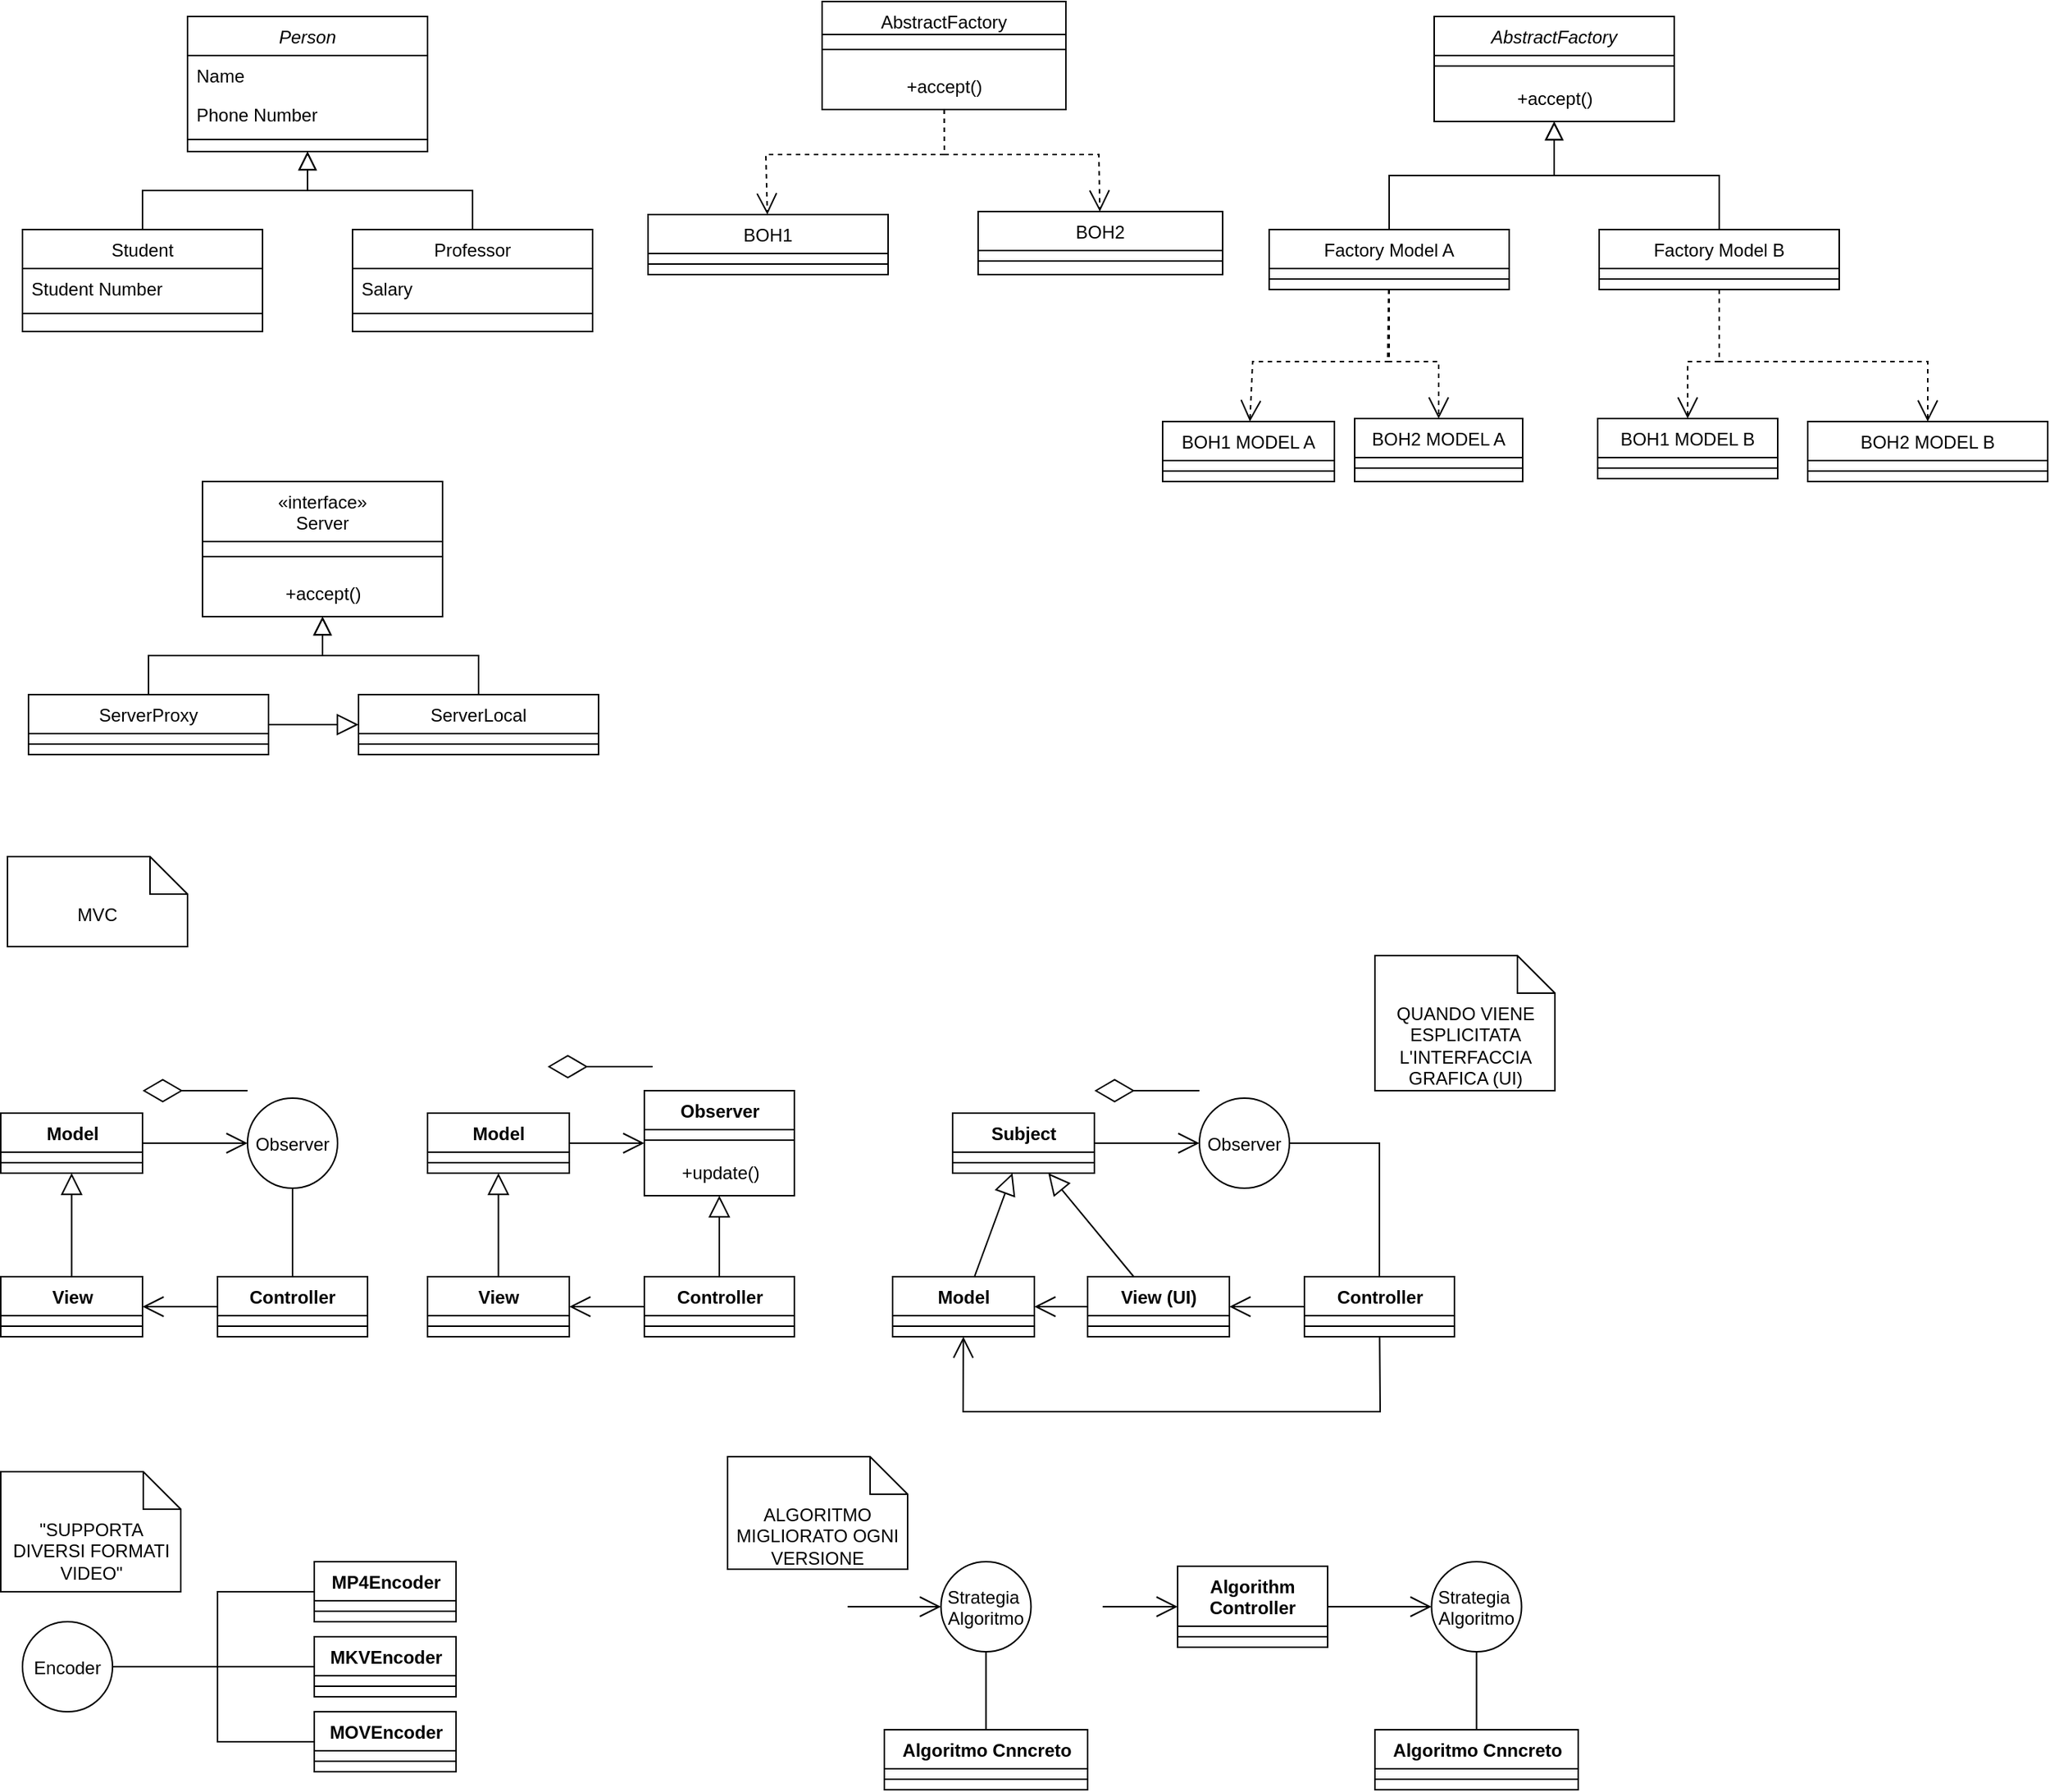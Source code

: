 <mxfile version="26.0.14">
  <diagram id="C5RBs43oDa-KdzZeNtuy" name="Page-1">
    <mxGraphModel dx="1050" dy="569" grid="1" gridSize="10" guides="1" tooltips="1" connect="1" arrows="1" fold="1" page="1" pageScale="1" pageWidth="827" pageHeight="1169" math="0" shadow="0">
      <root>
        <mxCell id="WIyWlLk6GJQsqaUBKTNV-0" />
        <mxCell id="WIyWlLk6GJQsqaUBKTNV-1" parent="WIyWlLk6GJQsqaUBKTNV-0" />
        <mxCell id="zkfFHV4jXpPFQw0GAbJ--0" value="Person" style="swimlane;fontStyle=2;align=center;verticalAlign=top;childLayout=stackLayout;horizontal=1;startSize=26;horizontalStack=0;resizeParent=1;resizeLast=0;collapsible=1;marginBottom=0;rounded=0;shadow=0;strokeWidth=1;" parent="WIyWlLk6GJQsqaUBKTNV-1" vertex="1">
          <mxGeometry x="140" y="10" width="160" height="90" as="geometry">
            <mxRectangle x="230" y="140" width="160" height="26" as="alternateBounds" />
          </mxGeometry>
        </mxCell>
        <mxCell id="zkfFHV4jXpPFQw0GAbJ--1" value="Name" style="text;align=left;verticalAlign=top;spacingLeft=4;spacingRight=4;overflow=hidden;rotatable=0;points=[[0,0.5],[1,0.5]];portConstraint=eastwest;" parent="zkfFHV4jXpPFQw0GAbJ--0" vertex="1">
          <mxGeometry y="26" width="160" height="26" as="geometry" />
        </mxCell>
        <mxCell id="zkfFHV4jXpPFQw0GAbJ--2" value="Phone Number" style="text;align=left;verticalAlign=top;spacingLeft=4;spacingRight=4;overflow=hidden;rotatable=0;points=[[0,0.5],[1,0.5]];portConstraint=eastwest;rounded=0;shadow=0;html=0;" parent="zkfFHV4jXpPFQw0GAbJ--0" vertex="1">
          <mxGeometry y="52" width="160" height="26" as="geometry" />
        </mxCell>
        <mxCell id="zkfFHV4jXpPFQw0GAbJ--4" value="" style="line;html=1;strokeWidth=1;align=left;verticalAlign=middle;spacingTop=-1;spacingLeft=3;spacingRight=3;rotatable=0;labelPosition=right;points=[];portConstraint=eastwest;" parent="zkfFHV4jXpPFQw0GAbJ--0" vertex="1">
          <mxGeometry y="78" width="160" height="8" as="geometry" />
        </mxCell>
        <mxCell id="zkfFHV4jXpPFQw0GAbJ--6" value="Student" style="swimlane;fontStyle=0;align=center;verticalAlign=top;childLayout=stackLayout;horizontal=1;startSize=26;horizontalStack=0;resizeParent=1;resizeLast=0;collapsible=1;marginBottom=0;rounded=0;shadow=0;strokeWidth=1;" parent="WIyWlLk6GJQsqaUBKTNV-1" vertex="1">
          <mxGeometry x="30" y="152" width="160" height="68" as="geometry">
            <mxRectangle x="120" y="360" width="160" height="26" as="alternateBounds" />
          </mxGeometry>
        </mxCell>
        <mxCell id="zkfFHV4jXpPFQw0GAbJ--7" value="Student Number" style="text;align=left;verticalAlign=top;spacingLeft=4;spacingRight=4;overflow=hidden;rotatable=0;points=[[0,0.5],[1,0.5]];portConstraint=eastwest;" parent="zkfFHV4jXpPFQw0GAbJ--6" vertex="1">
          <mxGeometry y="26" width="160" height="26" as="geometry" />
        </mxCell>
        <mxCell id="zkfFHV4jXpPFQw0GAbJ--9" value="" style="line;html=1;strokeWidth=1;align=left;verticalAlign=middle;spacingTop=-1;spacingLeft=3;spacingRight=3;rotatable=0;labelPosition=right;points=[];portConstraint=eastwest;" parent="zkfFHV4jXpPFQw0GAbJ--6" vertex="1">
          <mxGeometry y="52" width="160" height="8" as="geometry" />
        </mxCell>
        <mxCell id="zkfFHV4jXpPFQw0GAbJ--12" value="" style="endArrow=block;endSize=10;endFill=0;shadow=0;strokeWidth=1;rounded=0;curved=0;edgeStyle=elbowEdgeStyle;elbow=vertical;" parent="WIyWlLk6GJQsqaUBKTNV-1" source="zkfFHV4jXpPFQw0GAbJ--6" target="zkfFHV4jXpPFQw0GAbJ--0" edge="1">
          <mxGeometry width="160" relative="1" as="geometry">
            <mxPoint x="190" y="63" as="sourcePoint" />
            <mxPoint x="190" y="63" as="targetPoint" />
          </mxGeometry>
        </mxCell>
        <mxCell id="zkfFHV4jXpPFQw0GAbJ--13" value="Professor" style="swimlane;fontStyle=0;align=center;verticalAlign=top;childLayout=stackLayout;horizontal=1;startSize=26;horizontalStack=0;resizeParent=1;resizeLast=0;collapsible=1;marginBottom=0;rounded=0;shadow=0;strokeWidth=1;" parent="WIyWlLk6GJQsqaUBKTNV-1" vertex="1">
          <mxGeometry x="250" y="152" width="160" height="68" as="geometry">
            <mxRectangle x="340" y="380" width="170" height="26" as="alternateBounds" />
          </mxGeometry>
        </mxCell>
        <mxCell id="zkfFHV4jXpPFQw0GAbJ--14" value="Salary" style="text;align=left;verticalAlign=top;spacingLeft=4;spacingRight=4;overflow=hidden;rotatable=0;points=[[0,0.5],[1,0.5]];portConstraint=eastwest;" parent="zkfFHV4jXpPFQw0GAbJ--13" vertex="1">
          <mxGeometry y="26" width="160" height="26" as="geometry" />
        </mxCell>
        <mxCell id="zkfFHV4jXpPFQw0GAbJ--15" value="" style="line;html=1;strokeWidth=1;align=left;verticalAlign=middle;spacingTop=-1;spacingLeft=3;spacingRight=3;rotatable=0;labelPosition=right;points=[];portConstraint=eastwest;" parent="zkfFHV4jXpPFQw0GAbJ--13" vertex="1">
          <mxGeometry y="52" width="160" height="8" as="geometry" />
        </mxCell>
        <mxCell id="zkfFHV4jXpPFQw0GAbJ--16" value="" style="endArrow=block;endSize=10;endFill=0;shadow=0;strokeWidth=1;rounded=0;curved=0;edgeStyle=elbowEdgeStyle;elbow=vertical;" parent="WIyWlLk6GJQsqaUBKTNV-1" source="zkfFHV4jXpPFQw0GAbJ--13" target="zkfFHV4jXpPFQw0GAbJ--0" edge="1">
          <mxGeometry width="160" relative="1" as="geometry">
            <mxPoint x="200" y="233" as="sourcePoint" />
            <mxPoint x="300" y="131" as="targetPoint" />
          </mxGeometry>
        </mxCell>
        <mxCell id="jRXq9o4tD8H6yFAI-L7B-64" value="View" style="swimlane;fontStyle=1;align=center;verticalAlign=top;childLayout=stackLayout;horizontal=1;startSize=26;horizontalStack=0;resizeParent=1;resizeParentMax=0;resizeLast=0;collapsible=1;marginBottom=0;whiteSpace=wrap;html=1;" parent="WIyWlLk6GJQsqaUBKTNV-1" vertex="1">
          <mxGeometry x="15.5" y="850" width="94.5" height="40" as="geometry" />
        </mxCell>
        <mxCell id="jRXq9o4tD8H6yFAI-L7B-66" value="" style="line;strokeWidth=1;fillColor=none;align=left;verticalAlign=middle;spacingTop=-1;spacingLeft=3;spacingRight=3;rotatable=0;labelPosition=right;points=[];portConstraint=eastwest;strokeColor=inherit;" parent="jRXq9o4tD8H6yFAI-L7B-64" vertex="1">
          <mxGeometry y="26" width="94.5" height="14" as="geometry" />
        </mxCell>
        <mxCell id="jRXq9o4tD8H6yFAI-L7B-68" value="Model" style="swimlane;fontStyle=1;align=center;verticalAlign=top;childLayout=stackLayout;horizontal=1;startSize=26;horizontalStack=0;resizeParent=1;resizeParentMax=0;resizeLast=0;collapsible=1;marginBottom=0;whiteSpace=wrap;html=1;" parent="WIyWlLk6GJQsqaUBKTNV-1" vertex="1">
          <mxGeometry x="15.5" y="741" width="94.5" height="40" as="geometry" />
        </mxCell>
        <mxCell id="jRXq9o4tD8H6yFAI-L7B-70" value="" style="line;strokeWidth=1;fillColor=none;align=left;verticalAlign=middle;spacingTop=-1;spacingLeft=3;spacingRight=3;rotatable=0;labelPosition=right;points=[];portConstraint=eastwest;strokeColor=inherit;" parent="jRXq9o4tD8H6yFAI-L7B-68" vertex="1">
          <mxGeometry y="26" width="94.5" height="14" as="geometry" />
        </mxCell>
        <mxCell id="jRXq9o4tD8H6yFAI-L7B-72" value="Controller" style="swimlane;fontStyle=1;align=center;verticalAlign=top;childLayout=stackLayout;horizontal=1;startSize=26;horizontalStack=0;resizeParent=1;resizeParentMax=0;resizeLast=0;collapsible=1;marginBottom=0;whiteSpace=wrap;html=1;" parent="WIyWlLk6GJQsqaUBKTNV-1" vertex="1">
          <mxGeometry x="160" y="850" width="100" height="40" as="geometry" />
        </mxCell>
        <mxCell id="jRXq9o4tD8H6yFAI-L7B-74" value="" style="line;strokeWidth=1;fillColor=none;align=left;verticalAlign=middle;spacingTop=-1;spacingLeft=3;spacingRight=3;rotatable=0;labelPosition=right;points=[];portConstraint=eastwest;strokeColor=inherit;" parent="jRXq9o4tD8H6yFAI-L7B-72" vertex="1">
          <mxGeometry y="26" width="100" height="14" as="geometry" />
        </mxCell>
        <mxCell id="jRXq9o4tD8H6yFAI-L7B-76" value="" style="endArrow=open;endFill=1;endSize=12;html=1;rounded=0;" parent="WIyWlLk6GJQsqaUBKTNV-1" source="jRXq9o4tD8H6yFAI-L7B-72" target="jRXq9o4tD8H6yFAI-L7B-64" edge="1">
          <mxGeometry width="160" relative="1" as="geometry">
            <mxPoint x="-48.5" y="889" as="sourcePoint" />
            <mxPoint x="11.5" y="889" as="targetPoint" />
          </mxGeometry>
        </mxCell>
        <mxCell id="jRXq9o4tD8H6yFAI-L7B-86" style="edgeStyle=orthogonalEdgeStyle;rounded=0;orthogonalLoop=1;jettySize=auto;html=1;entryX=0.5;entryY=0;entryDx=0;entryDy=0;strokeColor=default;curved=0;endArrow=none;endFill=0;startFill=0;" parent="WIyWlLk6GJQsqaUBKTNV-1" source="jRXq9o4tD8H6yFAI-L7B-104" target="jRXq9o4tD8H6yFAI-L7B-72" edge="1">
          <mxGeometry relative="1" as="geometry">
            <mxPoint x="210" y="789.5" as="sourcePoint" />
          </mxGeometry>
        </mxCell>
        <mxCell id="jRXq9o4tD8H6yFAI-L7B-82" value="" style="endArrow=open;endFill=1;endSize=12;html=1;rounded=0;" parent="WIyWlLk6GJQsqaUBKTNV-1" source="jRXq9o4tD8H6yFAI-L7B-68" target="jRXq9o4tD8H6yFAI-L7B-104" edge="1">
          <mxGeometry width="160" relative="1" as="geometry">
            <mxPoint x="15.5" y="758" as="sourcePoint" />
            <mxPoint x="181.5" y="761" as="targetPoint" />
          </mxGeometry>
        </mxCell>
        <mxCell id="jRXq9o4tD8H6yFAI-L7B-84" value="" style="endArrow=block;endFill=0;endSize=12;html=1;rounded=0;" parent="WIyWlLk6GJQsqaUBKTNV-1" source="jRXq9o4tD8H6yFAI-L7B-64" target="jRXq9o4tD8H6yFAI-L7B-68" edge="1">
          <mxGeometry width="160" relative="1" as="geometry">
            <mxPoint x="91.5" y="860" as="sourcePoint" />
            <mxPoint x="251.5" y="860" as="targetPoint" />
          </mxGeometry>
        </mxCell>
        <mxCell id="jRXq9o4tD8H6yFAI-L7B-87" value="MVC" style="shape=note2;boundedLbl=1;whiteSpace=wrap;html=1;size=25;verticalAlign=top;align=center;" parent="WIyWlLk6GJQsqaUBKTNV-1" vertex="1">
          <mxGeometry x="20" y="570" width="120" height="60" as="geometry" />
        </mxCell>
        <mxCell id="jRXq9o4tD8H6yFAI-L7B-88" value="View" style="swimlane;fontStyle=1;align=center;verticalAlign=top;childLayout=stackLayout;horizontal=1;startSize=26;horizontalStack=0;resizeParent=1;resizeParentMax=0;resizeLast=0;collapsible=1;marginBottom=0;whiteSpace=wrap;html=1;" parent="WIyWlLk6GJQsqaUBKTNV-1" vertex="1">
          <mxGeometry x="300" y="850" width="94.5" height="40" as="geometry" />
        </mxCell>
        <mxCell id="jRXq9o4tD8H6yFAI-L7B-89" value="" style="line;strokeWidth=1;fillColor=none;align=left;verticalAlign=middle;spacingTop=-1;spacingLeft=3;spacingRight=3;rotatable=0;labelPosition=right;points=[];portConstraint=eastwest;strokeColor=inherit;" parent="jRXq9o4tD8H6yFAI-L7B-88" vertex="1">
          <mxGeometry y="26" width="94.5" height="14" as="geometry" />
        </mxCell>
        <mxCell id="jRXq9o4tD8H6yFAI-L7B-90" value="Model" style="swimlane;fontStyle=1;align=center;verticalAlign=top;childLayout=stackLayout;horizontal=1;startSize=26;horizontalStack=0;resizeParent=1;resizeParentMax=0;resizeLast=0;collapsible=1;marginBottom=0;whiteSpace=wrap;html=1;" parent="WIyWlLk6GJQsqaUBKTNV-1" vertex="1">
          <mxGeometry x="300" y="741" width="94.5" height="40" as="geometry" />
        </mxCell>
        <mxCell id="jRXq9o4tD8H6yFAI-L7B-91" value="" style="line;strokeWidth=1;fillColor=none;align=left;verticalAlign=middle;spacingTop=-1;spacingLeft=3;spacingRight=3;rotatable=0;labelPosition=right;points=[];portConstraint=eastwest;strokeColor=inherit;" parent="jRXq9o4tD8H6yFAI-L7B-90" vertex="1">
          <mxGeometry y="26" width="94.5" height="14" as="geometry" />
        </mxCell>
        <mxCell id="jRXq9o4tD8H6yFAI-L7B-92" value="Controller" style="swimlane;fontStyle=1;align=center;verticalAlign=top;childLayout=stackLayout;horizontal=1;startSize=26;horizontalStack=0;resizeParent=1;resizeParentMax=0;resizeLast=0;collapsible=1;marginBottom=0;whiteSpace=wrap;html=1;" parent="WIyWlLk6GJQsqaUBKTNV-1" vertex="1">
          <mxGeometry x="444.5" y="850" width="100" height="40" as="geometry" />
        </mxCell>
        <mxCell id="jRXq9o4tD8H6yFAI-L7B-93" value="" style="line;strokeWidth=1;fillColor=none;align=left;verticalAlign=middle;spacingTop=-1;spacingLeft=3;spacingRight=3;rotatable=0;labelPosition=right;points=[];portConstraint=eastwest;strokeColor=inherit;" parent="jRXq9o4tD8H6yFAI-L7B-92" vertex="1">
          <mxGeometry y="26" width="100" height="14" as="geometry" />
        </mxCell>
        <mxCell id="jRXq9o4tD8H6yFAI-L7B-94" value="" style="endArrow=open;endFill=1;endSize=12;html=1;rounded=0;" parent="WIyWlLk6GJQsqaUBKTNV-1" source="jRXq9o4tD8H6yFAI-L7B-92" target="jRXq9o4tD8H6yFAI-L7B-88" edge="1">
          <mxGeometry width="160" relative="1" as="geometry">
            <mxPoint x="236" y="889" as="sourcePoint" />
            <mxPoint x="296" y="889" as="targetPoint" />
          </mxGeometry>
        </mxCell>
        <mxCell id="jRXq9o4tD8H6yFAI-L7B-97" value="" style="endArrow=open;endFill=1;endSize=12;html=1;rounded=0;" parent="WIyWlLk6GJQsqaUBKTNV-1" source="jRXq9o4tD8H6yFAI-L7B-90" target="jRXq9o4tD8H6yFAI-L7B-99" edge="1">
          <mxGeometry width="160" relative="1" as="geometry">
            <mxPoint x="300" y="758" as="sourcePoint" />
            <mxPoint x="466" y="761" as="targetPoint" />
          </mxGeometry>
        </mxCell>
        <mxCell id="jRXq9o4tD8H6yFAI-L7B-98" value="" style="endArrow=block;endFill=0;endSize=12;html=1;rounded=0;" parent="WIyWlLk6GJQsqaUBKTNV-1" source="jRXq9o4tD8H6yFAI-L7B-88" target="jRXq9o4tD8H6yFAI-L7B-90" edge="1">
          <mxGeometry width="160" relative="1" as="geometry">
            <mxPoint x="376" y="860" as="sourcePoint" />
            <mxPoint x="536" y="860" as="targetPoint" />
          </mxGeometry>
        </mxCell>
        <mxCell id="jRXq9o4tD8H6yFAI-L7B-99" value="Observer" style="swimlane;fontStyle=1;align=center;verticalAlign=top;childLayout=stackLayout;horizontal=1;startSize=26;horizontalStack=0;resizeParent=1;resizeParentMax=0;resizeLast=0;collapsible=1;marginBottom=0;whiteSpace=wrap;html=1;" parent="WIyWlLk6GJQsqaUBKTNV-1" vertex="1">
          <mxGeometry x="444.5" y="726" width="100" height="70" as="geometry" />
        </mxCell>
        <mxCell id="jRXq9o4tD8H6yFAI-L7B-100" value="" style="line;strokeWidth=1;fillColor=none;align=left;verticalAlign=middle;spacingTop=-1;spacingLeft=3;spacingRight=3;rotatable=0;labelPosition=right;points=[];portConstraint=eastwest;strokeColor=inherit;" parent="jRXq9o4tD8H6yFAI-L7B-99" vertex="1">
          <mxGeometry y="26" width="100" height="14" as="geometry" />
        </mxCell>
        <mxCell id="jRXq9o4tD8H6yFAI-L7B-102" value="+update()" style="text;html=1;align=center;verticalAlign=middle;resizable=0;points=[];autosize=1;strokeColor=none;fillColor=none;" parent="jRXq9o4tD8H6yFAI-L7B-99" vertex="1">
          <mxGeometry y="40" width="100" height="30" as="geometry" />
        </mxCell>
        <mxCell id="jRXq9o4tD8H6yFAI-L7B-103" value="" style="endArrow=block;endFill=0;endSize=12;html=1;rounded=0;" parent="WIyWlLk6GJQsqaUBKTNV-1" source="jRXq9o4tD8H6yFAI-L7B-92" target="jRXq9o4tD8H6yFAI-L7B-99" edge="1">
          <mxGeometry width="160" relative="1" as="geometry">
            <mxPoint x="580" y="858.5" as="sourcePoint" />
            <mxPoint x="580" y="789.5" as="targetPoint" />
          </mxGeometry>
        </mxCell>
        <mxCell id="jRXq9o4tD8H6yFAI-L7B-104" value="Observer" style="ellipse;" parent="WIyWlLk6GJQsqaUBKTNV-1" vertex="1">
          <mxGeometry x="180" y="731" width="60" height="60" as="geometry" />
        </mxCell>
        <mxCell id="jRXq9o4tD8H6yFAI-L7B-110" value="ServerProxy" style="swimlane;fontStyle=0;align=center;verticalAlign=top;childLayout=stackLayout;horizontal=1;startSize=26;horizontalStack=0;resizeParent=1;resizeLast=0;collapsible=1;marginBottom=0;rounded=0;shadow=0;strokeWidth=1;" parent="WIyWlLk6GJQsqaUBKTNV-1" vertex="1">
          <mxGeometry x="34" y="462" width="160" height="40" as="geometry">
            <mxRectangle x="120" y="360" width="160" height="26" as="alternateBounds" />
          </mxGeometry>
        </mxCell>
        <mxCell id="jRXq9o4tD8H6yFAI-L7B-112" value="" style="line;html=1;strokeWidth=1;align=left;verticalAlign=middle;spacingTop=-1;spacingLeft=3;spacingRight=3;rotatable=0;labelPosition=right;points=[];portConstraint=eastwest;" parent="jRXq9o4tD8H6yFAI-L7B-110" vertex="1">
          <mxGeometry y="26" width="160" height="14" as="geometry" />
        </mxCell>
        <mxCell id="jRXq9o4tD8H6yFAI-L7B-113" value="" style="endArrow=block;endSize=10;endFill=0;shadow=0;strokeWidth=1;rounded=0;curved=0;edgeStyle=elbowEdgeStyle;elbow=vertical;" parent="WIyWlLk6GJQsqaUBKTNV-1" source="jRXq9o4tD8H6yFAI-L7B-110" target="jRXq9o4tD8H6yFAI-L7B-122" edge="1">
          <mxGeometry width="160" relative="1" as="geometry">
            <mxPoint x="194" y="373" as="sourcePoint" />
            <mxPoint x="219.5" y="391" as="targetPoint" />
          </mxGeometry>
        </mxCell>
        <mxCell id="jRXq9o4tD8H6yFAI-L7B-114" value="ServerLocal" style="swimlane;fontStyle=0;align=center;verticalAlign=top;childLayout=stackLayout;horizontal=1;startSize=26;horizontalStack=0;resizeParent=1;resizeLast=0;collapsible=1;marginBottom=0;rounded=0;shadow=0;strokeWidth=1;" parent="WIyWlLk6GJQsqaUBKTNV-1" vertex="1">
          <mxGeometry x="254" y="462" width="160" height="40" as="geometry">
            <mxRectangle x="340" y="380" width="170" height="26" as="alternateBounds" />
          </mxGeometry>
        </mxCell>
        <mxCell id="jRXq9o4tD8H6yFAI-L7B-116" value="" style="line;html=1;strokeWidth=1;align=left;verticalAlign=middle;spacingTop=-1;spacingLeft=3;spacingRight=3;rotatable=0;labelPosition=right;points=[];portConstraint=eastwest;" parent="jRXq9o4tD8H6yFAI-L7B-114" vertex="1">
          <mxGeometry y="26" width="160" height="14" as="geometry" />
        </mxCell>
        <mxCell id="jRXq9o4tD8H6yFAI-L7B-117" value="" style="endArrow=block;endSize=10;endFill=0;shadow=0;strokeWidth=1;rounded=0;curved=0;edgeStyle=elbowEdgeStyle;elbow=vertical;" parent="WIyWlLk6GJQsqaUBKTNV-1" source="jRXq9o4tD8H6yFAI-L7B-114" target="jRXq9o4tD8H6yFAI-L7B-122" edge="1">
          <mxGeometry width="160" relative="1" as="geometry">
            <mxPoint x="204" y="543" as="sourcePoint" />
            <mxPoint x="219.5" y="391" as="targetPoint" />
          </mxGeometry>
        </mxCell>
        <mxCell id="jRXq9o4tD8H6yFAI-L7B-122" value="«interface»&#xa;Server" style="swimlane;fontStyle=0;align=center;verticalAlign=top;childLayout=stackLayout;horizontal=1;startSize=40;horizontalStack=0;resizeParent=1;resizeLast=0;collapsible=1;marginBottom=0;rounded=0;shadow=0;strokeWidth=1;" parent="WIyWlLk6GJQsqaUBKTNV-1" vertex="1">
          <mxGeometry x="150" y="320" width="160" height="90" as="geometry">
            <mxRectangle x="530" y="280" width="170" height="26" as="alternateBounds" />
          </mxGeometry>
        </mxCell>
        <mxCell id="jRXq9o4tD8H6yFAI-L7B-124" value="" style="line;html=1;strokeWidth=1;align=left;verticalAlign=middle;spacingTop=-1;spacingLeft=3;spacingRight=3;rotatable=0;labelPosition=right;points=[];portConstraint=eastwest;" parent="jRXq9o4tD8H6yFAI-L7B-122" vertex="1">
          <mxGeometry y="40" width="160" height="20" as="geometry" />
        </mxCell>
        <mxCell id="jRXq9o4tD8H6yFAI-L7B-130" value="+accept()" style="text;html=1;align=center;verticalAlign=middle;resizable=0;points=[];autosize=1;strokeColor=none;fillColor=none;" parent="jRXq9o4tD8H6yFAI-L7B-122" vertex="1">
          <mxGeometry y="60" width="160" height="30" as="geometry" />
        </mxCell>
        <mxCell id="jRXq9o4tD8H6yFAI-L7B-132" value="" style="endArrow=block;endFill=0;endSize=12;html=1;rounded=0;" parent="WIyWlLk6GJQsqaUBKTNV-1" source="jRXq9o4tD8H6yFAI-L7B-110" target="jRXq9o4tD8H6yFAI-L7B-114" edge="1">
          <mxGeometry width="160" relative="1" as="geometry">
            <mxPoint x="-30" y="390" as="sourcePoint" />
            <mxPoint x="130" y="390" as="targetPoint" />
          </mxGeometry>
        </mxCell>
        <mxCell id="jRXq9o4tD8H6yFAI-L7B-133" value="Encoder" style="ellipse;" parent="WIyWlLk6GJQsqaUBKTNV-1" vertex="1">
          <mxGeometry x="30" y="1080" width="60" height="60" as="geometry" />
        </mxCell>
        <mxCell id="jRXq9o4tD8H6yFAI-L7B-134" value="MOVEncoder" style="swimlane;fontStyle=1;align=center;verticalAlign=top;childLayout=stackLayout;horizontal=1;startSize=26;horizontalStack=0;resizeParent=1;resizeParentMax=0;resizeLast=0;collapsible=1;marginBottom=0;whiteSpace=wrap;html=1;" parent="WIyWlLk6GJQsqaUBKTNV-1" vertex="1">
          <mxGeometry x="224.5" y="1140" width="94.5" height="40" as="geometry" />
        </mxCell>
        <mxCell id="jRXq9o4tD8H6yFAI-L7B-135" value="" style="line;strokeWidth=1;fillColor=none;align=left;verticalAlign=middle;spacingTop=-1;spacingLeft=3;spacingRight=3;rotatable=0;labelPosition=right;points=[];portConstraint=eastwest;strokeColor=inherit;" parent="jRXq9o4tD8H6yFAI-L7B-134" vertex="1">
          <mxGeometry y="26" width="94.5" height="14" as="geometry" />
        </mxCell>
        <mxCell id="jRXq9o4tD8H6yFAI-L7B-136" value="MKVEncoder" style="swimlane;fontStyle=1;align=center;verticalAlign=top;childLayout=stackLayout;horizontal=1;startSize=26;horizontalStack=0;resizeParent=1;resizeParentMax=0;resizeLast=0;collapsible=1;marginBottom=0;whiteSpace=wrap;html=1;" parent="WIyWlLk6GJQsqaUBKTNV-1" vertex="1">
          <mxGeometry x="224.5" y="1090" width="94.5" height="40" as="geometry" />
        </mxCell>
        <mxCell id="jRXq9o4tD8H6yFAI-L7B-137" value="" style="line;strokeWidth=1;fillColor=none;align=left;verticalAlign=middle;spacingTop=-1;spacingLeft=3;spacingRight=3;rotatable=0;labelPosition=right;points=[];portConstraint=eastwest;strokeColor=inherit;" parent="jRXq9o4tD8H6yFAI-L7B-136" vertex="1">
          <mxGeometry y="26" width="94.5" height="14" as="geometry" />
        </mxCell>
        <mxCell id="jRXq9o4tD8H6yFAI-L7B-138" value="MP4Encoder" style="swimlane;fontStyle=1;align=center;verticalAlign=top;childLayout=stackLayout;horizontal=1;startSize=26;horizontalStack=0;resizeParent=1;resizeParentMax=0;resizeLast=0;collapsible=1;marginBottom=0;whiteSpace=wrap;html=1;" parent="WIyWlLk6GJQsqaUBKTNV-1" vertex="1">
          <mxGeometry x="224.5" y="1040" width="94.5" height="40" as="geometry" />
        </mxCell>
        <mxCell id="jRXq9o4tD8H6yFAI-L7B-139" value="" style="line;strokeWidth=1;fillColor=none;align=left;verticalAlign=middle;spacingTop=-1;spacingLeft=3;spacingRight=3;rotatable=0;labelPosition=right;points=[];portConstraint=eastwest;strokeColor=inherit;" parent="jRXq9o4tD8H6yFAI-L7B-138" vertex="1">
          <mxGeometry y="26" width="94.5" height="14" as="geometry" />
        </mxCell>
        <mxCell id="jRXq9o4tD8H6yFAI-L7B-140" style="edgeStyle=orthogonalEdgeStyle;rounded=0;orthogonalLoop=1;jettySize=auto;html=1;strokeColor=default;curved=0;endArrow=none;endFill=0;startFill=0;" parent="WIyWlLk6GJQsqaUBKTNV-1" source="jRXq9o4tD8H6yFAI-L7B-133" target="jRXq9o4tD8H6yFAI-L7B-138" edge="1">
          <mxGeometry relative="1" as="geometry">
            <mxPoint x="220" y="801" as="sourcePoint" />
            <mxPoint x="220" y="860" as="targetPoint" />
            <Array as="points">
              <mxPoint x="160" y="1110" />
              <mxPoint x="160" y="1060" />
            </Array>
          </mxGeometry>
        </mxCell>
        <mxCell id="jRXq9o4tD8H6yFAI-L7B-141" style="edgeStyle=orthogonalEdgeStyle;rounded=0;orthogonalLoop=1;jettySize=auto;html=1;strokeColor=default;curved=0;endArrow=none;endFill=0;startFill=0;" parent="WIyWlLk6GJQsqaUBKTNV-1" source="jRXq9o4tD8H6yFAI-L7B-133" target="jRXq9o4tD8H6yFAI-L7B-136" edge="1">
          <mxGeometry relative="1" as="geometry">
            <mxPoint x="100" y="1120" as="sourcePoint" />
            <mxPoint x="187" y="1080" as="targetPoint" />
          </mxGeometry>
        </mxCell>
        <mxCell id="jRXq9o4tD8H6yFAI-L7B-142" style="edgeStyle=orthogonalEdgeStyle;rounded=0;orthogonalLoop=1;jettySize=auto;html=1;strokeColor=default;curved=0;endArrow=none;endFill=0;startFill=0;" parent="WIyWlLk6GJQsqaUBKTNV-1" source="jRXq9o4tD8H6yFAI-L7B-133" target="jRXq9o4tD8H6yFAI-L7B-134" edge="1">
          <mxGeometry relative="1" as="geometry">
            <mxPoint x="110" y="1130" as="sourcePoint" />
            <mxPoint x="197" y="1090" as="targetPoint" />
            <Array as="points">
              <mxPoint x="160" y="1110" />
              <mxPoint x="160" y="1160" />
            </Array>
          </mxGeometry>
        </mxCell>
        <mxCell id="jRXq9o4tD8H6yFAI-L7B-144" value="&quot;SUPPORTA DIVERSI FORMATI VIDEO&quot;" style="shape=note2;boundedLbl=1;whiteSpace=wrap;html=1;size=25;verticalAlign=top;align=center;" parent="WIyWlLk6GJQsqaUBKTNV-1" vertex="1">
          <mxGeometry x="15.5" y="980" width="120" height="80" as="geometry" />
        </mxCell>
        <mxCell id="jRXq9o4tD8H6yFAI-L7B-145" value="" style="endArrow=diamondThin;endFill=0;endSize=24;html=1;rounded=0;" parent="WIyWlLk6GJQsqaUBKTNV-1" edge="1">
          <mxGeometry width="160" relative="1" as="geometry">
            <mxPoint x="180" y="726" as="sourcePoint" />
            <mxPoint x="110" y="726" as="targetPoint" />
          </mxGeometry>
        </mxCell>
        <mxCell id="jRXq9o4tD8H6yFAI-L7B-160" value="View (UI)" style="swimlane;fontStyle=1;align=center;verticalAlign=top;childLayout=stackLayout;horizontal=1;startSize=26;horizontalStack=0;resizeParent=1;resizeParentMax=0;resizeLast=0;collapsible=1;marginBottom=0;whiteSpace=wrap;html=1;" parent="WIyWlLk6GJQsqaUBKTNV-1" vertex="1">
          <mxGeometry x="740" y="850" width="94.5" height="40" as="geometry" />
        </mxCell>
        <mxCell id="jRXq9o4tD8H6yFAI-L7B-161" value="" style="line;strokeWidth=1;fillColor=none;align=left;verticalAlign=middle;spacingTop=-1;spacingLeft=3;spacingRight=3;rotatable=0;labelPosition=right;points=[];portConstraint=eastwest;strokeColor=inherit;" parent="jRXq9o4tD8H6yFAI-L7B-160" vertex="1">
          <mxGeometry y="26" width="94.5" height="14" as="geometry" />
        </mxCell>
        <mxCell id="jRXq9o4tD8H6yFAI-L7B-162" value="Subject" style="swimlane;fontStyle=1;align=center;verticalAlign=top;childLayout=stackLayout;horizontal=1;startSize=26;horizontalStack=0;resizeParent=1;resizeParentMax=0;resizeLast=0;collapsible=1;marginBottom=0;whiteSpace=wrap;html=1;" parent="WIyWlLk6GJQsqaUBKTNV-1" vertex="1">
          <mxGeometry x="650" y="741" width="94.5" height="40" as="geometry" />
        </mxCell>
        <mxCell id="jRXq9o4tD8H6yFAI-L7B-163" value="" style="line;strokeWidth=1;fillColor=none;align=left;verticalAlign=middle;spacingTop=-1;spacingLeft=3;spacingRight=3;rotatable=0;labelPosition=right;points=[];portConstraint=eastwest;strokeColor=inherit;" parent="jRXq9o4tD8H6yFAI-L7B-162" vertex="1">
          <mxGeometry y="26" width="94.5" height="14" as="geometry" />
        </mxCell>
        <mxCell id="jRXq9o4tD8H6yFAI-L7B-164" value="Controller" style="swimlane;fontStyle=1;align=center;verticalAlign=top;childLayout=stackLayout;horizontal=1;startSize=26;horizontalStack=0;resizeParent=1;resizeParentMax=0;resizeLast=0;collapsible=1;marginBottom=0;whiteSpace=wrap;html=1;" parent="WIyWlLk6GJQsqaUBKTNV-1" vertex="1">
          <mxGeometry x="884.5" y="850" width="100" height="40" as="geometry" />
        </mxCell>
        <mxCell id="jRXq9o4tD8H6yFAI-L7B-165" value="" style="line;strokeWidth=1;fillColor=none;align=left;verticalAlign=middle;spacingTop=-1;spacingLeft=3;spacingRight=3;rotatable=0;labelPosition=right;points=[];portConstraint=eastwest;strokeColor=inherit;" parent="jRXq9o4tD8H6yFAI-L7B-164" vertex="1">
          <mxGeometry y="26" width="100" height="14" as="geometry" />
        </mxCell>
        <mxCell id="jRXq9o4tD8H6yFAI-L7B-166" value="" style="endArrow=open;endFill=1;endSize=12;html=1;rounded=0;" parent="WIyWlLk6GJQsqaUBKTNV-1" source="jRXq9o4tD8H6yFAI-L7B-164" target="jRXq9o4tD8H6yFAI-L7B-160" edge="1">
          <mxGeometry width="160" relative="1" as="geometry">
            <mxPoint x="676" y="889" as="sourcePoint" />
            <mxPoint x="736" y="889" as="targetPoint" />
          </mxGeometry>
        </mxCell>
        <mxCell id="jRXq9o4tD8H6yFAI-L7B-167" style="edgeStyle=orthogonalEdgeStyle;rounded=0;orthogonalLoop=1;jettySize=auto;html=1;entryX=0.5;entryY=0;entryDx=0;entryDy=0;strokeColor=default;curved=0;endArrow=none;endFill=0;startFill=0;" parent="WIyWlLk6GJQsqaUBKTNV-1" source="jRXq9o4tD8H6yFAI-L7B-170" target="jRXq9o4tD8H6yFAI-L7B-164" edge="1">
          <mxGeometry relative="1" as="geometry">
            <mxPoint x="844.5" y="789.5" as="sourcePoint" />
          </mxGeometry>
        </mxCell>
        <mxCell id="jRXq9o4tD8H6yFAI-L7B-168" value="" style="endArrow=open;endFill=1;endSize=12;html=1;rounded=0;" parent="WIyWlLk6GJQsqaUBKTNV-1" source="jRXq9o4tD8H6yFAI-L7B-162" target="jRXq9o4tD8H6yFAI-L7B-170" edge="1">
          <mxGeometry width="160" relative="1" as="geometry">
            <mxPoint x="650" y="758" as="sourcePoint" />
            <mxPoint x="816.0" y="761" as="targetPoint" />
          </mxGeometry>
        </mxCell>
        <mxCell id="jRXq9o4tD8H6yFAI-L7B-170" value="Observer" style="ellipse;" parent="WIyWlLk6GJQsqaUBKTNV-1" vertex="1">
          <mxGeometry x="814.5" y="731" width="60" height="60" as="geometry" />
        </mxCell>
        <mxCell id="jRXq9o4tD8H6yFAI-L7B-171" value="" style="endArrow=diamondThin;endFill=0;endSize=24;html=1;rounded=0;" parent="WIyWlLk6GJQsqaUBKTNV-1" edge="1">
          <mxGeometry width="160" relative="1" as="geometry">
            <mxPoint x="814.5" y="726" as="sourcePoint" />
            <mxPoint x="744.5" y="726" as="targetPoint" />
          </mxGeometry>
        </mxCell>
        <mxCell id="jRXq9o4tD8H6yFAI-L7B-172" value="" style="endArrow=diamondThin;endFill=0;endSize=24;html=1;rounded=0;" parent="WIyWlLk6GJQsqaUBKTNV-1" edge="1">
          <mxGeometry width="160" relative="1" as="geometry">
            <mxPoint x="450" y="710" as="sourcePoint" />
            <mxPoint x="380" y="710" as="targetPoint" />
          </mxGeometry>
        </mxCell>
        <mxCell id="jRXq9o4tD8H6yFAI-L7B-173" value="Model" style="swimlane;fontStyle=1;align=center;verticalAlign=top;childLayout=stackLayout;horizontal=1;startSize=26;horizontalStack=0;resizeParent=1;resizeParentMax=0;resizeLast=0;collapsible=1;marginBottom=0;whiteSpace=wrap;html=1;" parent="WIyWlLk6GJQsqaUBKTNV-1" vertex="1">
          <mxGeometry x="610" y="850" width="94.5" height="40" as="geometry" />
        </mxCell>
        <mxCell id="jRXq9o4tD8H6yFAI-L7B-174" value="" style="line;strokeWidth=1;fillColor=none;align=left;verticalAlign=middle;spacingTop=-1;spacingLeft=3;spacingRight=3;rotatable=0;labelPosition=right;points=[];portConstraint=eastwest;strokeColor=inherit;" parent="jRXq9o4tD8H6yFAI-L7B-173" vertex="1">
          <mxGeometry y="26" width="94.5" height="14" as="geometry" />
        </mxCell>
        <mxCell id="jRXq9o4tD8H6yFAI-L7B-175" value="" style="endArrow=open;endFill=1;endSize=12;html=1;rounded=0;" parent="WIyWlLk6GJQsqaUBKTNV-1" source="jRXq9o4tD8H6yFAI-L7B-160" target="jRXq9o4tD8H6yFAI-L7B-173" edge="1">
          <mxGeometry width="160" relative="1" as="geometry">
            <mxPoint x="735" y="870" as="sourcePoint" />
            <mxPoint x="586" y="889" as="targetPoint" />
          </mxGeometry>
        </mxCell>
        <mxCell id="jRXq9o4tD8H6yFAI-L7B-176" value="" style="endArrow=block;endFill=0;endSize=12;html=1;rounded=0;" parent="WIyWlLk6GJQsqaUBKTNV-1" source="jRXq9o4tD8H6yFAI-L7B-173" target="jRXq9o4tD8H6yFAI-L7B-162" edge="1">
          <mxGeometry width="160" relative="1" as="geometry">
            <mxPoint x="357" y="860" as="sourcePoint" />
            <mxPoint x="357" y="791" as="targetPoint" />
          </mxGeometry>
        </mxCell>
        <mxCell id="jRXq9o4tD8H6yFAI-L7B-177" value="" style="endArrow=block;endFill=0;endSize=12;html=1;rounded=0;" parent="WIyWlLk6GJQsqaUBKTNV-1" source="jRXq9o4tD8H6yFAI-L7B-160" target="jRXq9o4tD8H6yFAI-L7B-162" edge="1">
          <mxGeometry width="160" relative="1" as="geometry">
            <mxPoint x="675" y="860" as="sourcePoint" />
            <mxPoint x="700" y="791" as="targetPoint" />
          </mxGeometry>
        </mxCell>
        <mxCell id="jRXq9o4tD8H6yFAI-L7B-178" value="" style="endArrow=open;endFill=1;endSize=12;html=1;rounded=0;" parent="WIyWlLk6GJQsqaUBKTNV-1" source="jRXq9o4tD8H6yFAI-L7B-164" target="jRXq9o4tD8H6yFAI-L7B-173" edge="1">
          <mxGeometry width="160" relative="1" as="geometry">
            <mxPoint x="895" y="880" as="sourcePoint" />
            <mxPoint x="845" y="880" as="targetPoint" />
            <Array as="points">
              <mxPoint x="935" y="940" />
              <mxPoint x="790" y="940" />
              <mxPoint x="657" y="940" />
            </Array>
          </mxGeometry>
        </mxCell>
        <mxCell id="jRXq9o4tD8H6yFAI-L7B-186" value="Algoritmo Cnncreto" style="swimlane;fontStyle=1;align=center;verticalAlign=top;childLayout=stackLayout;horizontal=1;startSize=26;horizontalStack=0;resizeParent=1;resizeParentMax=0;resizeLast=0;collapsible=1;marginBottom=0;whiteSpace=wrap;html=1;" parent="WIyWlLk6GJQsqaUBKTNV-1" vertex="1">
          <mxGeometry x="604.5" y="1152" width="135.5" height="40" as="geometry" />
        </mxCell>
        <mxCell id="jRXq9o4tD8H6yFAI-L7B-187" value="" style="line;strokeWidth=1;fillColor=none;align=left;verticalAlign=middle;spacingTop=-1;spacingLeft=3;spacingRight=3;rotatable=0;labelPosition=right;points=[];portConstraint=eastwest;strokeColor=inherit;" parent="jRXq9o4tD8H6yFAI-L7B-186" vertex="1">
          <mxGeometry y="26" width="135.5" height="14" as="geometry" />
        </mxCell>
        <mxCell id="jRXq9o4tD8H6yFAI-L7B-189" style="edgeStyle=orthogonalEdgeStyle;rounded=0;orthogonalLoop=1;jettySize=auto;html=1;entryX=0.5;entryY=0;entryDx=0;entryDy=0;strokeColor=default;curved=0;endArrow=none;endFill=0;startFill=0;" parent="WIyWlLk6GJQsqaUBKTNV-1" source="jRXq9o4tD8H6yFAI-L7B-192" target="jRXq9o4tD8H6yFAI-L7B-186" edge="1">
          <mxGeometry relative="1" as="geometry">
            <mxPoint x="654.5" y="1091.5" as="sourcePoint" />
          </mxGeometry>
        </mxCell>
        <mxCell id="jRXq9o4tD8H6yFAI-L7B-192" value="Strategia &#xa;Algoritmo" style="ellipse;" parent="WIyWlLk6GJQsqaUBKTNV-1" vertex="1">
          <mxGeometry x="642.25" y="1040" width="60" height="60" as="geometry" />
        </mxCell>
        <mxCell id="jRXq9o4tD8H6yFAI-L7B-194" value="" style="endArrow=open;endFill=1;endSize=12;html=1;rounded=0;" parent="WIyWlLk6GJQsqaUBKTNV-1" target="jRXq9o4tD8H6yFAI-L7B-192" edge="1">
          <mxGeometry width="160" relative="1" as="geometry">
            <mxPoint x="580" y="1070" as="sourcePoint" />
            <mxPoint x="610" y="1069.41" as="targetPoint" />
          </mxGeometry>
        </mxCell>
        <mxCell id="jRXq9o4tD8H6yFAI-L7B-195" value="ALGORITMO MIGLIORATO OGNI VERSIONE" style="shape=note2;boundedLbl=1;whiteSpace=wrap;html=1;size=25;verticalAlign=top;align=center;" parent="WIyWlLk6GJQsqaUBKTNV-1" vertex="1">
          <mxGeometry x="500" y="970" width="120" height="75" as="geometry" />
        </mxCell>
        <mxCell id="jRXq9o4tD8H6yFAI-L7B-196" value="Algoritmo Cnncreto" style="swimlane;fontStyle=1;align=center;verticalAlign=top;childLayout=stackLayout;horizontal=1;startSize=26;horizontalStack=0;resizeParent=1;resizeParentMax=0;resizeLast=0;collapsible=1;marginBottom=0;whiteSpace=wrap;html=1;" parent="WIyWlLk6GJQsqaUBKTNV-1" vertex="1">
          <mxGeometry x="931.5" y="1152" width="135.5" height="40" as="geometry" />
        </mxCell>
        <mxCell id="jRXq9o4tD8H6yFAI-L7B-197" value="" style="line;strokeWidth=1;fillColor=none;align=left;verticalAlign=middle;spacingTop=-1;spacingLeft=3;spacingRight=3;rotatable=0;labelPosition=right;points=[];portConstraint=eastwest;strokeColor=inherit;" parent="jRXq9o4tD8H6yFAI-L7B-196" vertex="1">
          <mxGeometry y="26" width="135.5" height="14" as="geometry" />
        </mxCell>
        <mxCell id="jRXq9o4tD8H6yFAI-L7B-198" style="edgeStyle=orthogonalEdgeStyle;rounded=0;orthogonalLoop=1;jettySize=auto;html=1;entryX=0.5;entryY=0;entryDx=0;entryDy=0;strokeColor=default;curved=0;endArrow=none;endFill=0;startFill=0;" parent="WIyWlLk6GJQsqaUBKTNV-1" source="jRXq9o4tD8H6yFAI-L7B-199" target="jRXq9o4tD8H6yFAI-L7B-196" edge="1">
          <mxGeometry relative="1" as="geometry">
            <mxPoint x="981.5" y="1091.5" as="sourcePoint" />
          </mxGeometry>
        </mxCell>
        <mxCell id="jRXq9o4tD8H6yFAI-L7B-199" value="Strategia &#xa;Algoritmo" style="ellipse;" parent="WIyWlLk6GJQsqaUBKTNV-1" vertex="1">
          <mxGeometry x="969.25" y="1040" width="60" height="60" as="geometry" />
        </mxCell>
        <mxCell id="jRXq9o4tD8H6yFAI-L7B-200" value="" style="endArrow=open;endFill=1;endSize=12;html=1;rounded=0;" parent="WIyWlLk6GJQsqaUBKTNV-1" source="jRXq9o4tD8H6yFAI-L7B-202" target="jRXq9o4tD8H6yFAI-L7B-199" edge="1">
          <mxGeometry width="160" relative="1" as="geometry">
            <mxPoint x="907" y="1070" as="sourcePoint" />
            <mxPoint x="937" y="1069.41" as="targetPoint" />
          </mxGeometry>
        </mxCell>
        <mxCell id="jRXq9o4tD8H6yFAI-L7B-202" value="Algorithm Controller" style="swimlane;fontStyle=1;align=center;verticalAlign=top;childLayout=stackLayout;horizontal=1;startSize=40;horizontalStack=0;resizeParent=1;resizeParentMax=0;resizeLast=0;collapsible=1;marginBottom=0;whiteSpace=wrap;html=1;" parent="WIyWlLk6GJQsqaUBKTNV-1" vertex="1">
          <mxGeometry x="800" y="1043" width="100" height="54" as="geometry" />
        </mxCell>
        <mxCell id="jRXq9o4tD8H6yFAI-L7B-203" value="" style="line;strokeWidth=1;fillColor=none;align=left;verticalAlign=middle;spacingTop=-1;spacingLeft=3;spacingRight=3;rotatable=0;labelPosition=right;points=[];portConstraint=eastwest;strokeColor=inherit;" parent="jRXq9o4tD8H6yFAI-L7B-202" vertex="1">
          <mxGeometry y="40" width="100" height="14" as="geometry" />
        </mxCell>
        <mxCell id="jRXq9o4tD8H6yFAI-L7B-204" value="" style="endArrow=open;endFill=1;endSize=12;html=1;rounded=0;entryX=0;entryY=0.5;entryDx=0;entryDy=0;" parent="WIyWlLk6GJQsqaUBKTNV-1" target="jRXq9o4tD8H6yFAI-L7B-202" edge="1">
          <mxGeometry width="160" relative="1" as="geometry">
            <mxPoint x="750" y="1070" as="sourcePoint" />
            <mxPoint x="794" y="1069.41" as="targetPoint" />
          </mxGeometry>
        </mxCell>
        <mxCell id="eCRNFLDPg4Dwj8UNU8kH-0" value="QUANDO VIENE ESPLICITATA L&#39;INTERFACCIA GRAFICA (UI)" style="shape=note2;boundedLbl=1;whiteSpace=wrap;html=1;size=25;verticalAlign=top;align=center;" vertex="1" parent="WIyWlLk6GJQsqaUBKTNV-1">
          <mxGeometry x="931.5" y="636" width="120" height="90" as="geometry" />
        </mxCell>
        <mxCell id="eCRNFLDPg4Dwj8UNU8kH-1" value="BOH1" style="swimlane;fontStyle=0;align=center;verticalAlign=top;childLayout=stackLayout;horizontal=1;startSize=26;horizontalStack=0;resizeParent=1;resizeLast=0;collapsible=1;marginBottom=0;rounded=0;shadow=0;strokeWidth=1;" vertex="1" parent="WIyWlLk6GJQsqaUBKTNV-1">
          <mxGeometry x="447" y="142" width="160" height="40" as="geometry">
            <mxRectangle x="120" y="360" width="160" height="26" as="alternateBounds" />
          </mxGeometry>
        </mxCell>
        <mxCell id="eCRNFLDPg4Dwj8UNU8kH-2" value="" style="line;html=1;strokeWidth=1;align=left;verticalAlign=middle;spacingTop=-1;spacingLeft=3;spacingRight=3;rotatable=0;labelPosition=right;points=[];portConstraint=eastwest;" vertex="1" parent="eCRNFLDPg4Dwj8UNU8kH-1">
          <mxGeometry y="26" width="160" height="14" as="geometry" />
        </mxCell>
        <mxCell id="eCRNFLDPg4Dwj8UNU8kH-4" value="BOH2" style="swimlane;fontStyle=0;align=center;verticalAlign=top;childLayout=stackLayout;horizontal=1;startSize=26;horizontalStack=0;resizeParent=1;resizeLast=0;collapsible=1;marginBottom=0;rounded=0;shadow=0;strokeWidth=1;" vertex="1" parent="WIyWlLk6GJQsqaUBKTNV-1">
          <mxGeometry x="667" y="140" width="163" height="42" as="geometry">
            <mxRectangle x="340" y="380" width="170" height="26" as="alternateBounds" />
          </mxGeometry>
        </mxCell>
        <mxCell id="eCRNFLDPg4Dwj8UNU8kH-5" value="" style="line;html=1;strokeWidth=1;align=left;verticalAlign=middle;spacingTop=-1;spacingLeft=3;spacingRight=3;rotatable=0;labelPosition=right;points=[];portConstraint=eastwest;" vertex="1" parent="eCRNFLDPg4Dwj8UNU8kH-4">
          <mxGeometry y="26" width="163" height="14" as="geometry" />
        </mxCell>
        <mxCell id="eCRNFLDPg4Dwj8UNU8kH-7" value="AbstractFactory" style="swimlane;fontStyle=0;align=center;verticalAlign=top;childLayout=stackLayout;horizontal=1;startSize=22;horizontalStack=0;resizeParent=1;resizeLast=0;collapsible=1;marginBottom=0;rounded=0;shadow=0;strokeWidth=1;" vertex="1" parent="WIyWlLk6GJQsqaUBKTNV-1">
          <mxGeometry x="563" width="162.5" height="72" as="geometry">
            <mxRectangle x="530" y="280" width="170" height="26" as="alternateBounds" />
          </mxGeometry>
        </mxCell>
        <mxCell id="eCRNFLDPg4Dwj8UNU8kH-8" value="" style="line;html=1;strokeWidth=1;align=left;verticalAlign=middle;spacingTop=-1;spacingLeft=3;spacingRight=3;rotatable=0;labelPosition=right;points=[];portConstraint=eastwest;" vertex="1" parent="eCRNFLDPg4Dwj8UNU8kH-7">
          <mxGeometry y="22" width="162.5" height="20" as="geometry" />
        </mxCell>
        <mxCell id="eCRNFLDPg4Dwj8UNU8kH-9" value="+accept()" style="text;html=1;align=center;verticalAlign=middle;resizable=0;points=[];autosize=1;strokeColor=none;fillColor=none;" vertex="1" parent="eCRNFLDPg4Dwj8UNU8kH-7">
          <mxGeometry y="42" width="162.5" height="30" as="geometry" />
        </mxCell>
        <mxCell id="eCRNFLDPg4Dwj8UNU8kH-12" value="" style="endArrow=open;endFill=1;endSize=12;html=1;rounded=0;dashed=1;" edge="1" parent="WIyWlLk6GJQsqaUBKTNV-1" source="eCRNFLDPg4Dwj8UNU8kH-7" target="eCRNFLDPg4Dwj8UNU8kH-1">
          <mxGeometry width="160" relative="1" as="geometry">
            <mxPoint x="-104.5" y="713" as="sourcePoint" />
            <mxPoint x="-34.5" y="713" as="targetPoint" />
            <Array as="points">
              <mxPoint x="644.5" y="102" />
              <mxPoint x="525.5" y="102" />
            </Array>
          </mxGeometry>
        </mxCell>
        <mxCell id="eCRNFLDPg4Dwj8UNU8kH-13" value="" style="endArrow=open;endFill=1;endSize=12;html=1;rounded=0;dashed=1;" edge="1" parent="WIyWlLk6GJQsqaUBKTNV-1" source="eCRNFLDPg4Dwj8UNU8kH-7" target="eCRNFLDPg4Dwj8UNU8kH-4">
          <mxGeometry width="160" relative="1" as="geometry">
            <mxPoint x="620.5" y="82" as="sourcePoint" />
            <mxPoint x="555.5" y="152" as="targetPoint" />
            <Array as="points">
              <mxPoint x="644.5" y="102" />
              <mxPoint x="747.5" y="102" />
            </Array>
          </mxGeometry>
        </mxCell>
        <mxCell id="eCRNFLDPg4Dwj8UNU8kH-15" value="AbstractFactory" style="swimlane;fontStyle=2;align=center;verticalAlign=top;childLayout=stackLayout;horizontal=1;startSize=26;horizontalStack=0;resizeParent=1;resizeLast=0;collapsible=1;marginBottom=0;rounded=0;shadow=0;strokeWidth=1;" vertex="1" parent="WIyWlLk6GJQsqaUBKTNV-1">
          <mxGeometry x="971" y="10" width="160" height="70" as="geometry">
            <mxRectangle x="230" y="140" width="160" height="26" as="alternateBounds" />
          </mxGeometry>
        </mxCell>
        <mxCell id="eCRNFLDPg4Dwj8UNU8kH-18" value="" style="line;html=1;strokeWidth=1;align=left;verticalAlign=middle;spacingTop=-1;spacingLeft=3;spacingRight=3;rotatable=0;labelPosition=right;points=[];portConstraint=eastwest;" vertex="1" parent="eCRNFLDPg4Dwj8UNU8kH-15">
          <mxGeometry y="26" width="160" height="14" as="geometry" />
        </mxCell>
        <mxCell id="eCRNFLDPg4Dwj8UNU8kH-27" value="+accept()" style="text;html=1;align=center;verticalAlign=middle;resizable=0;points=[];autosize=1;strokeColor=none;fillColor=none;" vertex="1" parent="eCRNFLDPg4Dwj8UNU8kH-15">
          <mxGeometry y="40" width="160" height="30" as="geometry" />
        </mxCell>
        <mxCell id="eCRNFLDPg4Dwj8UNU8kH-19" value="Factory Model A" style="swimlane;fontStyle=0;align=center;verticalAlign=top;childLayout=stackLayout;horizontal=1;startSize=26;horizontalStack=0;resizeParent=1;resizeLast=0;collapsible=1;marginBottom=0;rounded=0;shadow=0;strokeWidth=1;" vertex="1" parent="WIyWlLk6GJQsqaUBKTNV-1">
          <mxGeometry x="861" y="152" width="160" height="40" as="geometry">
            <mxRectangle x="120" y="360" width="160" height="26" as="alternateBounds" />
          </mxGeometry>
        </mxCell>
        <mxCell id="eCRNFLDPg4Dwj8UNU8kH-21" value="" style="line;html=1;strokeWidth=1;align=left;verticalAlign=middle;spacingTop=-1;spacingLeft=3;spacingRight=3;rotatable=0;labelPosition=right;points=[];portConstraint=eastwest;" vertex="1" parent="eCRNFLDPg4Dwj8UNU8kH-19">
          <mxGeometry y="26" width="160" height="14" as="geometry" />
        </mxCell>
        <mxCell id="eCRNFLDPg4Dwj8UNU8kH-22" value="" style="endArrow=block;endSize=10;endFill=0;shadow=0;strokeWidth=1;rounded=0;curved=0;edgeStyle=elbowEdgeStyle;elbow=vertical;" edge="1" parent="WIyWlLk6GJQsqaUBKTNV-1" source="eCRNFLDPg4Dwj8UNU8kH-19" target="eCRNFLDPg4Dwj8UNU8kH-15">
          <mxGeometry width="160" relative="1" as="geometry">
            <mxPoint x="1021" y="63" as="sourcePoint" />
            <mxPoint x="1021" y="63" as="targetPoint" />
          </mxGeometry>
        </mxCell>
        <mxCell id="eCRNFLDPg4Dwj8UNU8kH-23" value="Factory Model B" style="swimlane;fontStyle=0;align=center;verticalAlign=top;childLayout=stackLayout;horizontal=1;startSize=26;horizontalStack=0;resizeParent=1;resizeLast=0;collapsible=1;marginBottom=0;rounded=0;shadow=0;strokeWidth=1;" vertex="1" parent="WIyWlLk6GJQsqaUBKTNV-1">
          <mxGeometry x="1081" y="152" width="160" height="40" as="geometry">
            <mxRectangle x="340" y="380" width="170" height="26" as="alternateBounds" />
          </mxGeometry>
        </mxCell>
        <mxCell id="eCRNFLDPg4Dwj8UNU8kH-25" value="" style="line;html=1;strokeWidth=1;align=left;verticalAlign=middle;spacingTop=-1;spacingLeft=3;spacingRight=3;rotatable=0;labelPosition=right;points=[];portConstraint=eastwest;" vertex="1" parent="eCRNFLDPg4Dwj8UNU8kH-23">
          <mxGeometry y="26" width="160" height="14" as="geometry" />
        </mxCell>
        <mxCell id="eCRNFLDPg4Dwj8UNU8kH-26" value="" style="endArrow=block;endSize=10;endFill=0;shadow=0;strokeWidth=1;rounded=0;curved=0;edgeStyle=elbowEdgeStyle;elbow=vertical;" edge="1" parent="WIyWlLk6GJQsqaUBKTNV-1" source="eCRNFLDPg4Dwj8UNU8kH-23" target="eCRNFLDPg4Dwj8UNU8kH-15">
          <mxGeometry width="160" relative="1" as="geometry">
            <mxPoint x="1031" y="233" as="sourcePoint" />
            <mxPoint x="1131" y="131" as="targetPoint" />
          </mxGeometry>
        </mxCell>
        <mxCell id="eCRNFLDPg4Dwj8UNU8kH-28" value="BOH1 MODEL A" style="swimlane;fontStyle=0;align=center;verticalAlign=top;childLayout=stackLayout;horizontal=1;startSize=26;horizontalStack=0;resizeParent=1;resizeLast=0;collapsible=1;marginBottom=0;rounded=0;shadow=0;strokeWidth=1;" vertex="1" parent="WIyWlLk6GJQsqaUBKTNV-1">
          <mxGeometry x="790" y="280" width="114.5" height="40" as="geometry">
            <mxRectangle x="120" y="360" width="160" height="26" as="alternateBounds" />
          </mxGeometry>
        </mxCell>
        <mxCell id="eCRNFLDPg4Dwj8UNU8kH-29" value="" style="line;html=1;strokeWidth=1;align=left;verticalAlign=middle;spacingTop=-1;spacingLeft=3;spacingRight=3;rotatable=0;labelPosition=right;points=[];portConstraint=eastwest;" vertex="1" parent="eCRNFLDPg4Dwj8UNU8kH-28">
          <mxGeometry y="26" width="114.5" height="14" as="geometry" />
        </mxCell>
        <mxCell id="eCRNFLDPg4Dwj8UNU8kH-30" value="BOH2 MODEL A" style="swimlane;fontStyle=0;align=center;verticalAlign=top;childLayout=stackLayout;horizontal=1;startSize=26;horizontalStack=0;resizeParent=1;resizeLast=0;collapsible=1;marginBottom=0;rounded=0;shadow=0;strokeWidth=1;" vertex="1" parent="WIyWlLk6GJQsqaUBKTNV-1">
          <mxGeometry x="918" y="278" width="112" height="42" as="geometry">
            <mxRectangle x="340" y="380" width="170" height="26" as="alternateBounds" />
          </mxGeometry>
        </mxCell>
        <mxCell id="eCRNFLDPg4Dwj8UNU8kH-31" value="" style="line;html=1;strokeWidth=1;align=left;verticalAlign=middle;spacingTop=-1;spacingLeft=3;spacingRight=3;rotatable=0;labelPosition=right;points=[];portConstraint=eastwest;" vertex="1" parent="eCRNFLDPg4Dwj8UNU8kH-30">
          <mxGeometry y="26" width="112" height="14" as="geometry" />
        </mxCell>
        <mxCell id="eCRNFLDPg4Dwj8UNU8kH-32" value="" style="endArrow=open;endFill=1;endSize=12;html=1;rounded=0;dashed=1;" edge="1" parent="WIyWlLk6GJQsqaUBKTNV-1" target="eCRNFLDPg4Dwj8UNU8kH-28" source="eCRNFLDPg4Dwj8UNU8kH-19">
          <mxGeometry width="160" relative="1" as="geometry">
            <mxPoint x="1058" y="210" as="sourcePoint" />
            <mxPoint x="379.5" y="851" as="targetPoint" />
            <Array as="points">
              <mxPoint x="941" y="240" />
              <mxPoint x="850" y="240" />
            </Array>
          </mxGeometry>
        </mxCell>
        <mxCell id="eCRNFLDPg4Dwj8UNU8kH-33" value="" style="endArrow=open;endFill=1;endSize=12;html=1;rounded=0;dashed=1;" edge="1" parent="WIyWlLk6GJQsqaUBKTNV-1" target="eCRNFLDPg4Dwj8UNU8kH-30" source="eCRNFLDPg4Dwj8UNU8kH-19">
          <mxGeometry width="160" relative="1" as="geometry">
            <mxPoint x="1058" y="210" as="sourcePoint" />
            <mxPoint x="969.5" y="290" as="targetPoint" />
            <Array as="points">
              <mxPoint x="940" y="240" />
              <mxPoint x="974" y="240" />
            </Array>
          </mxGeometry>
        </mxCell>
        <mxCell id="eCRNFLDPg4Dwj8UNU8kH-34" value="BOH1 MODEL B" style="swimlane;fontStyle=0;align=center;verticalAlign=top;childLayout=stackLayout;horizontal=1;startSize=26;horizontalStack=0;resizeParent=1;resizeLast=0;collapsible=1;marginBottom=0;rounded=0;shadow=0;strokeWidth=1;" vertex="1" parent="WIyWlLk6GJQsqaUBKTNV-1">
          <mxGeometry x="1080" y="278" width="120" height="40" as="geometry">
            <mxRectangle x="120" y="360" width="160" height="26" as="alternateBounds" />
          </mxGeometry>
        </mxCell>
        <mxCell id="eCRNFLDPg4Dwj8UNU8kH-35" value="" style="line;html=1;strokeWidth=1;align=left;verticalAlign=middle;spacingTop=-1;spacingLeft=3;spacingRight=3;rotatable=0;labelPosition=right;points=[];portConstraint=eastwest;" vertex="1" parent="eCRNFLDPg4Dwj8UNU8kH-34">
          <mxGeometry y="26" width="120" height="14" as="geometry" />
        </mxCell>
        <mxCell id="eCRNFLDPg4Dwj8UNU8kH-36" value="BOH2 MODEL B" style="swimlane;fontStyle=0;align=center;verticalAlign=top;childLayout=stackLayout;horizontal=1;startSize=26;horizontalStack=0;resizeParent=1;resizeLast=0;collapsible=1;marginBottom=0;rounded=0;shadow=0;strokeWidth=1;" vertex="1" parent="WIyWlLk6GJQsqaUBKTNV-1">
          <mxGeometry x="1220" y="280" width="160" height="40" as="geometry">
            <mxRectangle x="120" y="360" width="160" height="26" as="alternateBounds" />
          </mxGeometry>
        </mxCell>
        <mxCell id="eCRNFLDPg4Dwj8UNU8kH-37" value="" style="line;html=1;strokeWidth=1;align=left;verticalAlign=middle;spacingTop=-1;spacingLeft=3;spacingRight=3;rotatable=0;labelPosition=right;points=[];portConstraint=eastwest;" vertex="1" parent="eCRNFLDPg4Dwj8UNU8kH-36">
          <mxGeometry y="26" width="160" height="14" as="geometry" />
        </mxCell>
        <mxCell id="eCRNFLDPg4Dwj8UNU8kH-38" value="" style="endArrow=open;endFill=1;endSize=12;html=1;rounded=0;dashed=1;" edge="1" parent="WIyWlLk6GJQsqaUBKTNV-1" source="eCRNFLDPg4Dwj8UNU8kH-23" target="eCRNFLDPg4Dwj8UNU8kH-36">
          <mxGeometry width="160" relative="1" as="geometry">
            <mxPoint x="951" y="202" as="sourcePoint" />
            <mxPoint x="1010" y="288" as="targetPoint" />
            <Array as="points">
              <mxPoint x="1161" y="240" />
              <mxPoint x="1300" y="240" />
            </Array>
          </mxGeometry>
        </mxCell>
        <mxCell id="eCRNFLDPg4Dwj8UNU8kH-39" value="" style="endArrow=open;endFill=1;endSize=12;html=1;rounded=0;dashed=1;" edge="1" parent="WIyWlLk6GJQsqaUBKTNV-1" source="eCRNFLDPg4Dwj8UNU8kH-23" target="eCRNFLDPg4Dwj8UNU8kH-34">
          <mxGeometry width="160" relative="1" as="geometry">
            <mxPoint x="1171" y="202" as="sourcePoint" />
            <mxPoint x="1303" y="290" as="targetPoint" />
            <Array as="points">
              <mxPoint x="1161" y="240" />
              <mxPoint x="1140" y="240" />
            </Array>
          </mxGeometry>
        </mxCell>
      </root>
    </mxGraphModel>
  </diagram>
</mxfile>
